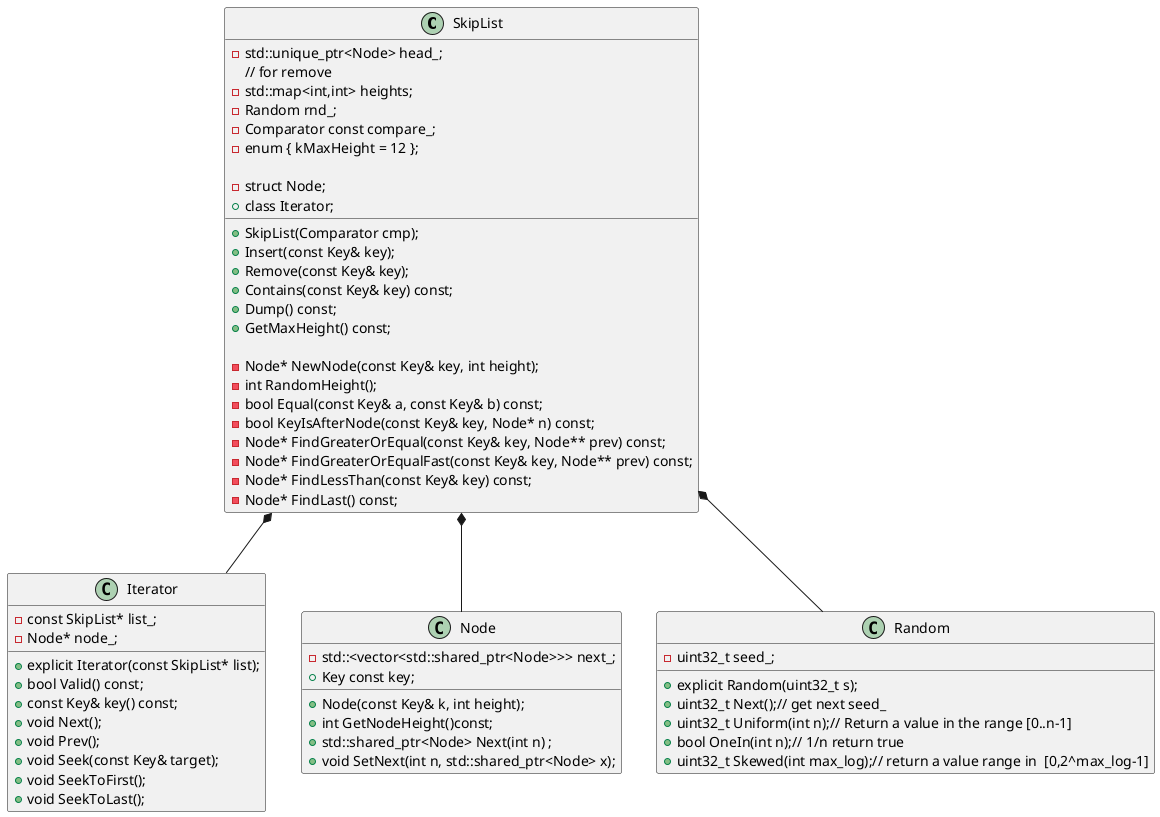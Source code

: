@startuml
SkipList *-- Iterator
SkipList *-- Node
SkipList *-- Random

class SkipList{
-std::unique_ptr<Node> head_;
// for remove
-std::map<int,int> heights;
-Random rnd_;
-Comparator const compare_;
-enum { kMaxHeight = 12 };

-struct Node;
+class Iterator;

+SkipList(Comparator cmp);
+Insert(const Key& key);
+Remove(const Key& key);
+Contains(const Key& key) const;
+Dump() const;
+GetMaxHeight() const;

-Node* NewNode(const Key& key, int height);
-int RandomHeight();
-bool Equal(const Key& a, const Key& b) const;
-bool KeyIsAfterNode(const Key& key, Node* n) const;
-Node* FindGreaterOrEqual(const Key& key, Node** prev) const;
-Node* FindGreaterOrEqualFast(const Key& key, Node** prev) const;
-Node* FindLessThan(const Key& key) const;
-Node* FindLast() const;
}

class Iterator{
-const SkipList* list_;
-Node* node_;

+explicit Iterator(const SkipList* list);
+bool Valid() const;
+const Key& key() const;
+void Next();
+void Prev();
+void Seek(const Key& target);
+void SeekToFirst();
+void SeekToLast();
}

class Node{
- std::<vector<std::shared_ptr<Node>>> next_;
+Key const key;

+Node(const Key& k, int height);
+int GetNodeHeight()const;
+std::shared_ptr<Node> Next(int n) ;
+void SetNext(int n, std::shared_ptr<Node> x);
}

class Random{
-uint32_t seed_;

+explicit Random(uint32_t s);
+uint32_t Next();// get next seed_
+uint32_t Uniform(int n);// Return a value in the range [0..n-1]
+bool OneIn(int n);// 1/n return true
+uint32_t Skewed(int max_log);// return a value range in  [0,2^max_log-1]
}

@enduml